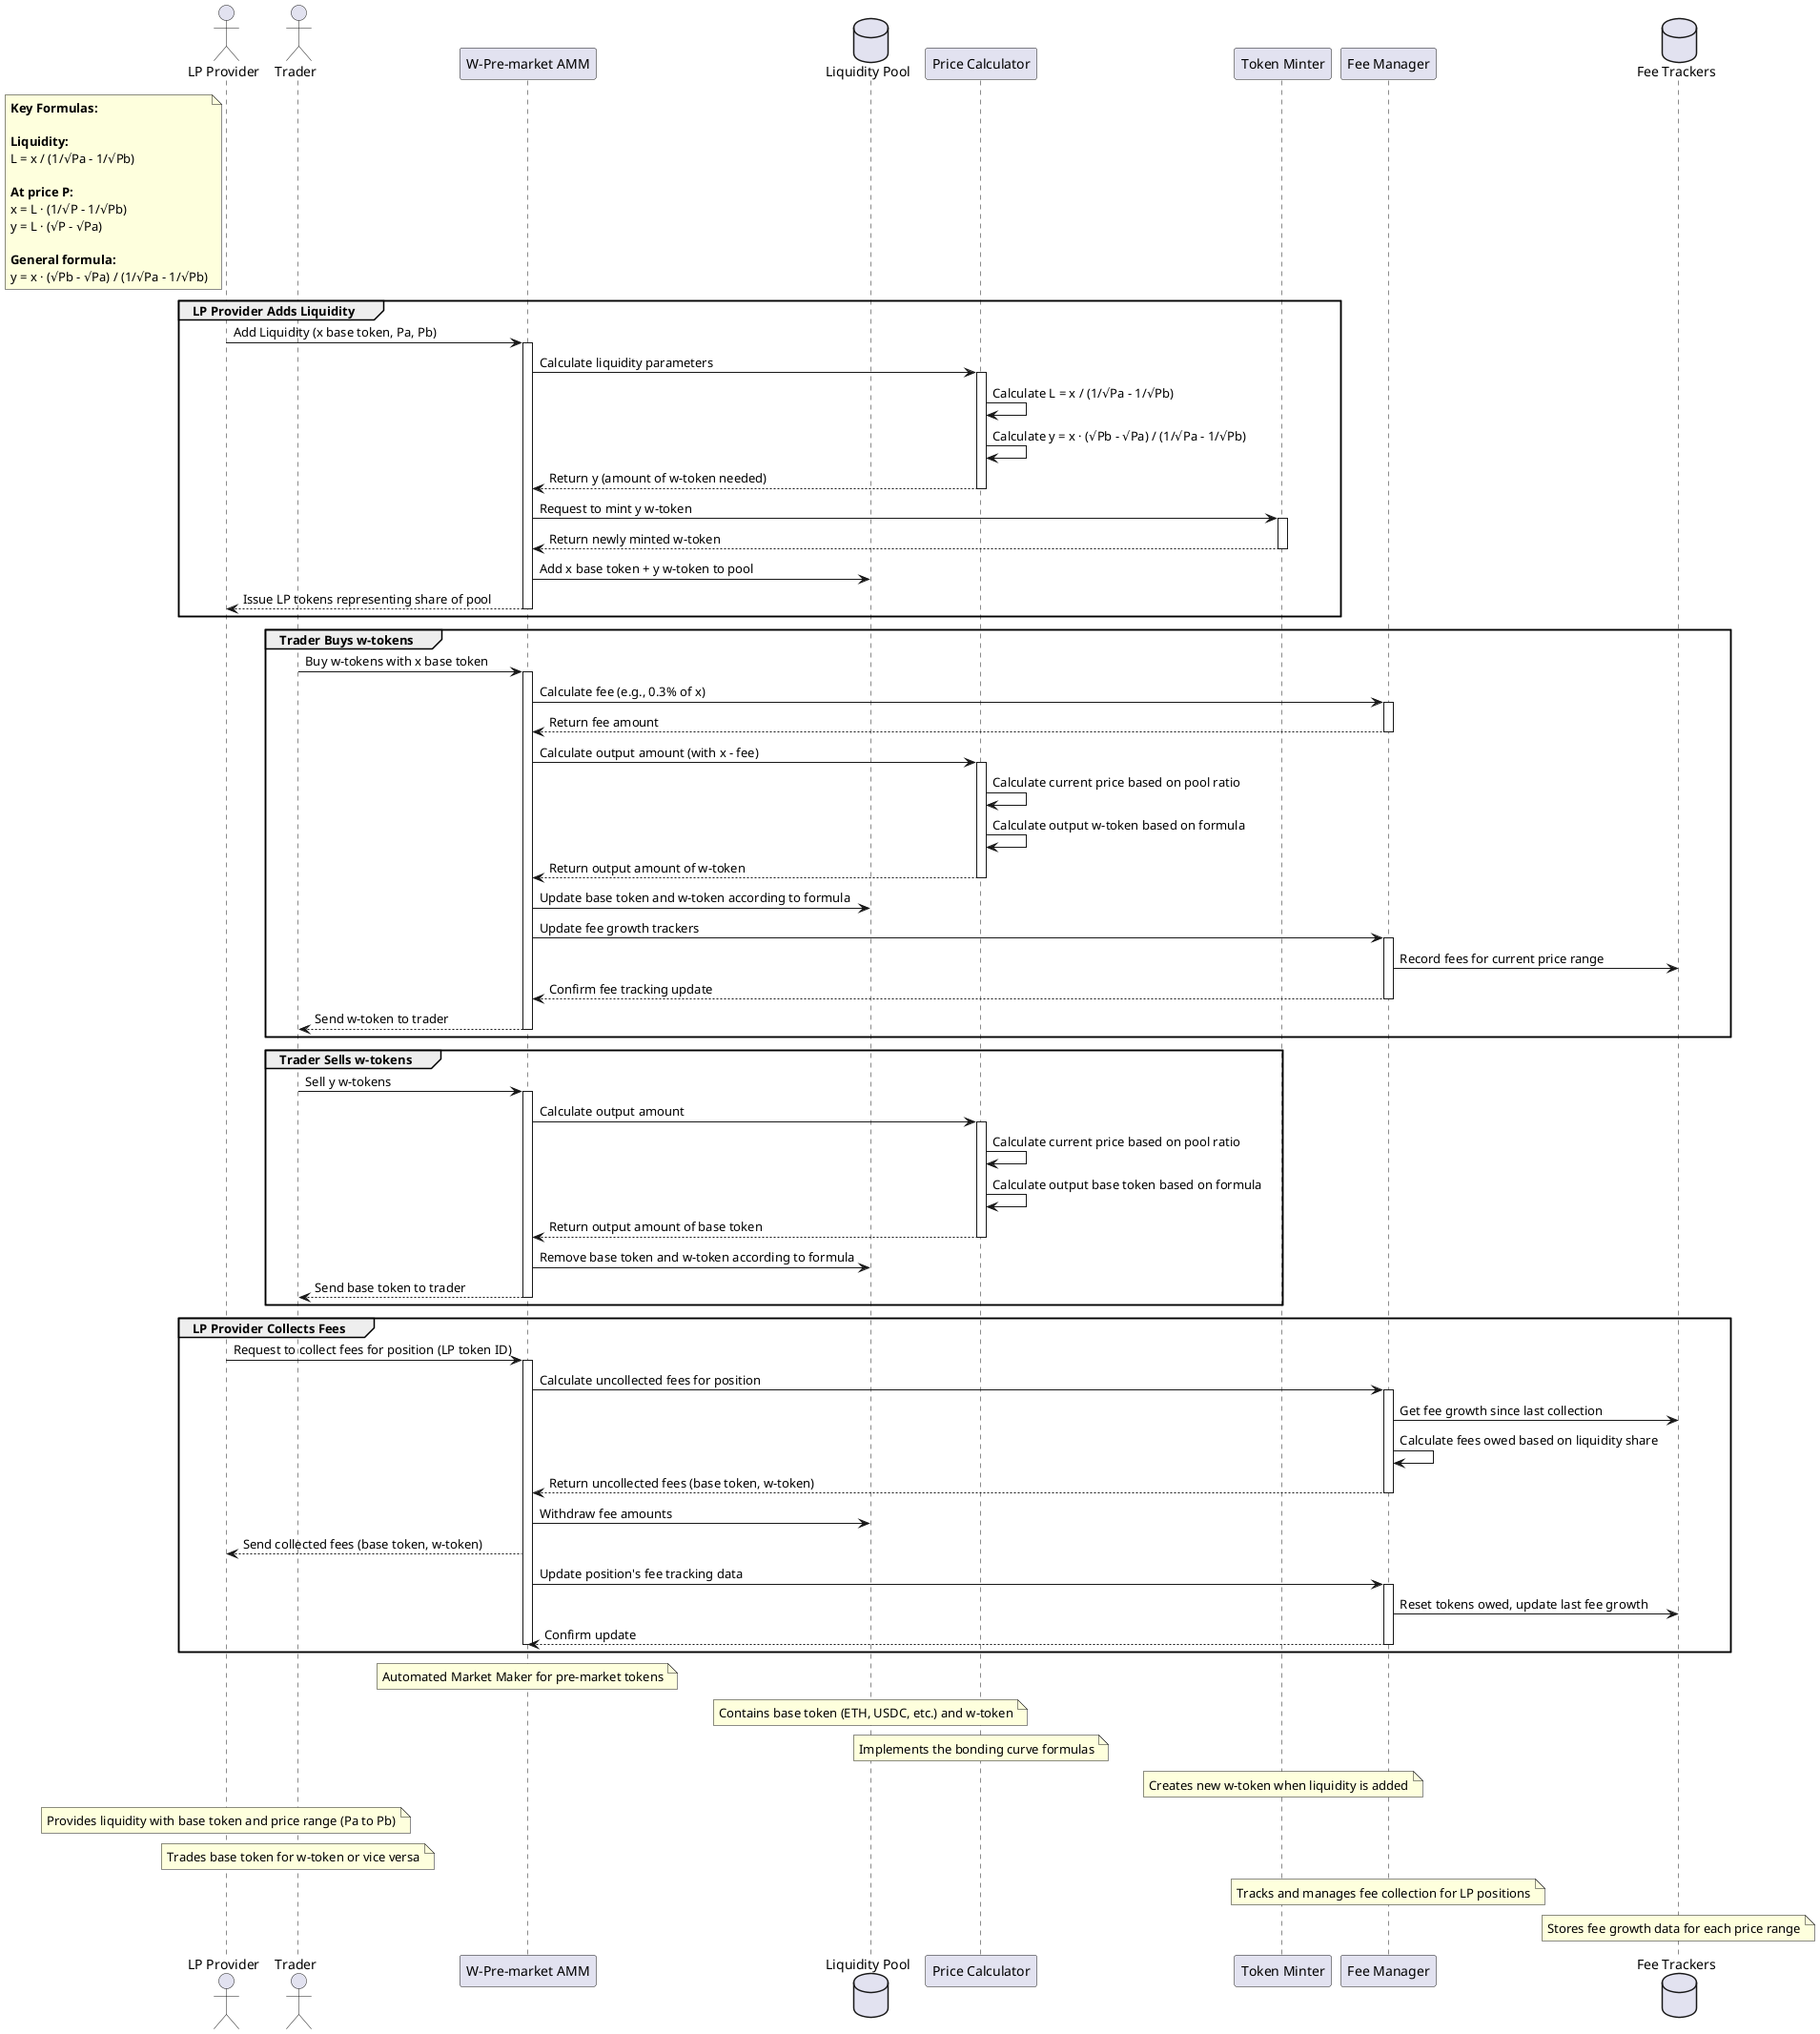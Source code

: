 @startuml W-Pre-market AMM System

' Define participants
actor "LP Provider" as LPProvider
actor "Trader" as Trader
participant "W-Pre-market AMM" as AMM
database "Liquidity Pool" as Pool
participant "Price Calculator" as Calculator
participant "Token Minter" as Minter
participant "Fee Manager" as FeeManager
database "Fee Trackers" as FeeTrackers

' Style
skinparam sequence {
    ParticipantBackgroundColor LightBlue
    ActorBackgroundColor LightGreen
    DatabaseBackgroundColor LightPink
    LifeLineColor Gray
    BorderColor Black
}

' Define mathematical formulas as notes
note left of LPProvider
  <b>Key Formulas:</b>
  
  <b>Liquidity:</b>
  L = x / (1/√Pa - 1/√Pb)
  
  <b>At price P:</b>
  x = L · (1/√P - 1/√Pb)
  y = L · (√P - √Pa)
  
  <b>General formula:</b>
  y = x · (√Pb - √Pa) / (1/√Pa - 1/√Pb)
end note

' LP Provider Flow
group LP Provider Adds Liquidity
    LPProvider -> AMM: Add Liquidity (x base token, Pa, Pb)
    activate AMM
    
    AMM -> Calculator: Calculate liquidity parameters
    activate Calculator
    
    Calculator -> Calculator: Calculate L = x / (1/√Pa - 1/√Pb)
    Calculator -> Calculator: Calculate y = x · (√Pb - √Pa) / (1/√Pa - 1/√Pb)
    Calculator --> AMM: Return y (amount of w-token needed)
    deactivate Calculator
    
    AMM -> Minter: Request to mint y w-token
    activate Minter
    Minter --> AMM: Return newly minted w-token
    deactivate Minter
    
    AMM -> Pool: Add x base token + y w-token to pool
    AMM --> LPProvider: Issue LP tokens representing share of pool
    
    deactivate AMM
end

' Trader Flow - Buy w-tokens
group Trader Buys w-tokens
    Trader -> AMM: Buy w-tokens with x base token
    activate AMM
    
    AMM -> FeeManager: Calculate fee (e.g., 0.3% of x)
    activate FeeManager
    FeeManager --> AMM: Return fee amount
    deactivate FeeManager
    
    AMM -> Calculator: Calculate output amount (with x - fee)
    activate Calculator
    
    Calculator -> Calculator: Calculate current price based on pool ratio
    Calculator -> Calculator: Calculate output w-token based on formula
    Calculator --> AMM: Return output amount of w-token
    deactivate Calculator
    
    AMM -> Pool: Update base token and w-token according to formula
    
    AMM -> FeeManager: Update fee growth trackers
    activate FeeManager
    FeeManager -> FeeTrackers: Record fees for current price range
    FeeManager --> AMM: Confirm fee tracking update
    deactivate FeeManager
    
    AMM --> Trader: Send w-token to trader
    
    deactivate AMM
end

' Trader Flow - Sell w-tokens
group Trader Sells w-tokens
    Trader -> AMM: Sell y w-tokens
    activate AMM
    
    AMM -> Calculator: Calculate output amount
    activate Calculator
    
    Calculator -> Calculator: Calculate current price based on pool ratio
    Calculator -> Calculator: Calculate output base token based on formula
    Calculator --> AMM: Return output amount of base token
    deactivate Calculator
    
    AMM -> Pool: Remove base token and w-token according to formula
    AMM --> Trader: Send base token to trader
    
    deactivate AMM
end

' Add a new flow for fee collection
group LP Provider Collects Fees
    LPProvider -> AMM: Request to collect fees for position (LP token ID)
    activate AMM
    
    AMM -> FeeManager: Calculate uncollected fees for position
    activate FeeManager
    
    FeeManager -> FeeTrackers: Get fee growth since last collection
    FeeManager -> FeeManager: Calculate fees owed based on liquidity share
    FeeManager --> AMM: Return uncollected fees (base token, w-token)
    deactivate FeeManager
    
    AMM -> Pool: Withdraw fee amounts
    AMM --> LPProvider: Send collected fees (base token, w-token)
    
    AMM -> FeeManager: Update position's fee tracking data
    activate FeeManager
    FeeManager -> FeeTrackers: Reset tokens owed, update last fee growth
    FeeManager --> AMM: Confirm update
    deactivate FeeManager
    
    deactivate AMM
end

' Add notes
note over AMM: Automated Market Maker for pre-market tokens
note over Pool: Contains base token (ETH, USDC, etc.) and w-token
note over Calculator: Implements the bonding curve formulas
note over Minter: Creates new w-token when liquidity is added
note over LPProvider: Provides liquidity with base token and price range (Pa to Pb)
note over Trader: Trades base token for w-token or vice versa
note over FeeManager: Tracks and manages fee collection for LP positions
note over FeeTrackers: Stores fee growth data for each price range

@enduml 